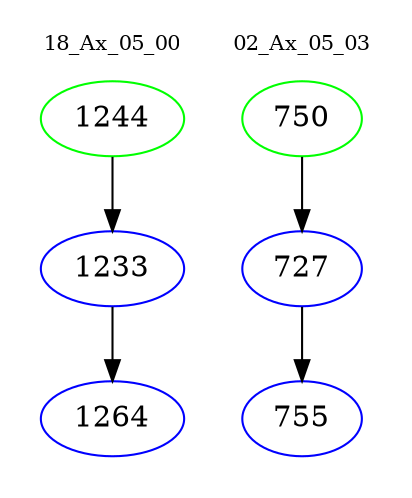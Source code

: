 digraph{
subgraph cluster_0 {
color = white
label = "18_Ax_05_00";
fontsize=10;
T0_1244 [label="1244", color="green"]
T0_1244 -> T0_1233 [color="black"]
T0_1233 [label="1233", color="blue"]
T0_1233 -> T0_1264 [color="black"]
T0_1264 [label="1264", color="blue"]
}
subgraph cluster_1 {
color = white
label = "02_Ax_05_03";
fontsize=10;
T1_750 [label="750", color="green"]
T1_750 -> T1_727 [color="black"]
T1_727 [label="727", color="blue"]
T1_727 -> T1_755 [color="black"]
T1_755 [label="755", color="blue"]
}
}
